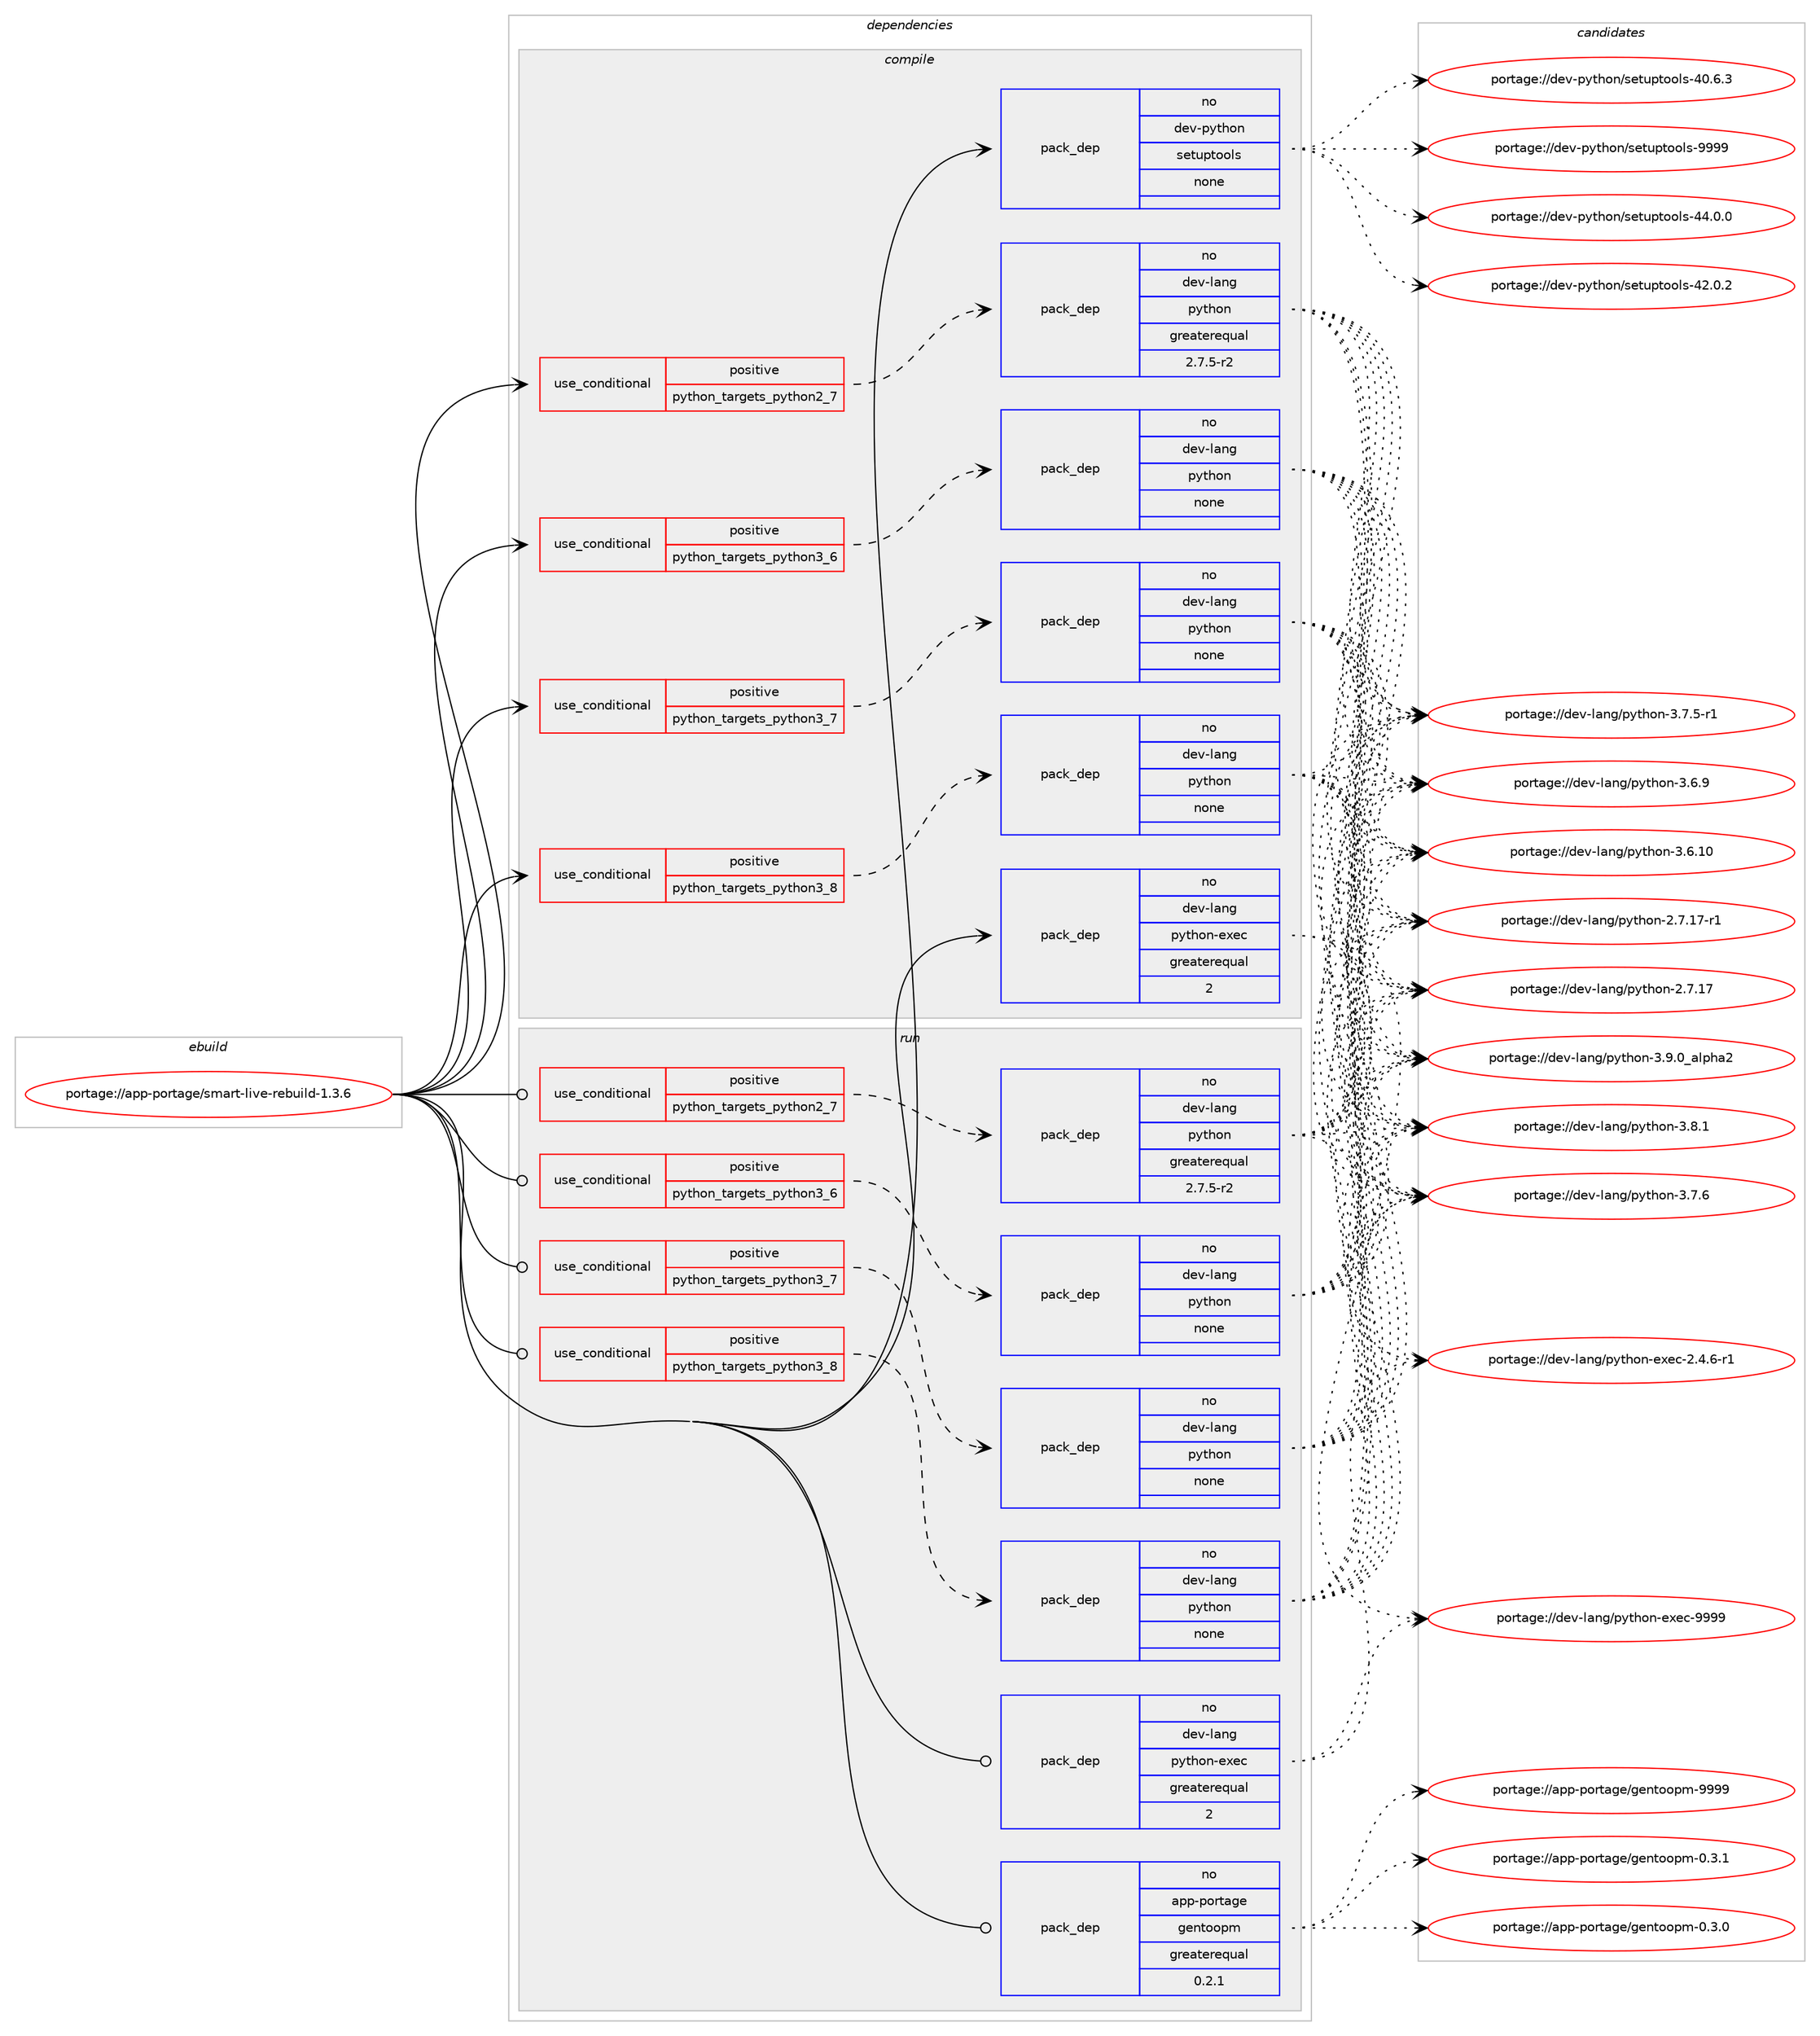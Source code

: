 digraph prolog {

# *************
# Graph options
# *************

newrank=true;
concentrate=true;
compound=true;
graph [rankdir=LR,fontname=Helvetica,fontsize=10,ranksep=1.5];#, ranksep=2.5, nodesep=0.2];
edge  [arrowhead=vee];
node  [fontname=Helvetica,fontsize=10];

# **********
# The ebuild
# **********

subgraph cluster_leftcol {
color=gray;
label=<<i>ebuild</i>>;
id [label="portage://app-portage/smart-live-rebuild-1.3.6", color=red, width=4, href="../app-portage/smart-live-rebuild-1.3.6.svg"];
}

# ****************
# The dependencies
# ****************

subgraph cluster_midcol {
color=gray;
label=<<i>dependencies</i>>;
subgraph cluster_compile {
fillcolor="#eeeeee";
style=filled;
label=<<i>compile</i>>;
subgraph cond140940 {
dependency600823 [label=<<TABLE BORDER="0" CELLBORDER="1" CELLSPACING="0" CELLPADDING="4"><TR><TD ROWSPAN="3" CELLPADDING="10">use_conditional</TD></TR><TR><TD>positive</TD></TR><TR><TD>python_targets_python2_7</TD></TR></TABLE>>, shape=none, color=red];
subgraph pack451865 {
dependency600824 [label=<<TABLE BORDER="0" CELLBORDER="1" CELLSPACING="0" CELLPADDING="4" WIDTH="220"><TR><TD ROWSPAN="6" CELLPADDING="30">pack_dep</TD></TR><TR><TD WIDTH="110">no</TD></TR><TR><TD>dev-lang</TD></TR><TR><TD>python</TD></TR><TR><TD>greaterequal</TD></TR><TR><TD>2.7.5-r2</TD></TR></TABLE>>, shape=none, color=blue];
}
dependency600823:e -> dependency600824:w [weight=20,style="dashed",arrowhead="vee"];
}
id:e -> dependency600823:w [weight=20,style="solid",arrowhead="vee"];
subgraph cond140941 {
dependency600825 [label=<<TABLE BORDER="0" CELLBORDER="1" CELLSPACING="0" CELLPADDING="4"><TR><TD ROWSPAN="3" CELLPADDING="10">use_conditional</TD></TR><TR><TD>positive</TD></TR><TR><TD>python_targets_python3_6</TD></TR></TABLE>>, shape=none, color=red];
subgraph pack451866 {
dependency600826 [label=<<TABLE BORDER="0" CELLBORDER="1" CELLSPACING="0" CELLPADDING="4" WIDTH="220"><TR><TD ROWSPAN="6" CELLPADDING="30">pack_dep</TD></TR><TR><TD WIDTH="110">no</TD></TR><TR><TD>dev-lang</TD></TR><TR><TD>python</TD></TR><TR><TD>none</TD></TR><TR><TD></TD></TR></TABLE>>, shape=none, color=blue];
}
dependency600825:e -> dependency600826:w [weight=20,style="dashed",arrowhead="vee"];
}
id:e -> dependency600825:w [weight=20,style="solid",arrowhead="vee"];
subgraph cond140942 {
dependency600827 [label=<<TABLE BORDER="0" CELLBORDER="1" CELLSPACING="0" CELLPADDING="4"><TR><TD ROWSPAN="3" CELLPADDING="10">use_conditional</TD></TR><TR><TD>positive</TD></TR><TR><TD>python_targets_python3_7</TD></TR></TABLE>>, shape=none, color=red];
subgraph pack451867 {
dependency600828 [label=<<TABLE BORDER="0" CELLBORDER="1" CELLSPACING="0" CELLPADDING="4" WIDTH="220"><TR><TD ROWSPAN="6" CELLPADDING="30">pack_dep</TD></TR><TR><TD WIDTH="110">no</TD></TR><TR><TD>dev-lang</TD></TR><TR><TD>python</TD></TR><TR><TD>none</TD></TR><TR><TD></TD></TR></TABLE>>, shape=none, color=blue];
}
dependency600827:e -> dependency600828:w [weight=20,style="dashed",arrowhead="vee"];
}
id:e -> dependency600827:w [weight=20,style="solid",arrowhead="vee"];
subgraph cond140943 {
dependency600829 [label=<<TABLE BORDER="0" CELLBORDER="1" CELLSPACING="0" CELLPADDING="4"><TR><TD ROWSPAN="3" CELLPADDING="10">use_conditional</TD></TR><TR><TD>positive</TD></TR><TR><TD>python_targets_python3_8</TD></TR></TABLE>>, shape=none, color=red];
subgraph pack451868 {
dependency600830 [label=<<TABLE BORDER="0" CELLBORDER="1" CELLSPACING="0" CELLPADDING="4" WIDTH="220"><TR><TD ROWSPAN="6" CELLPADDING="30">pack_dep</TD></TR><TR><TD WIDTH="110">no</TD></TR><TR><TD>dev-lang</TD></TR><TR><TD>python</TD></TR><TR><TD>none</TD></TR><TR><TD></TD></TR></TABLE>>, shape=none, color=blue];
}
dependency600829:e -> dependency600830:w [weight=20,style="dashed",arrowhead="vee"];
}
id:e -> dependency600829:w [weight=20,style="solid",arrowhead="vee"];
subgraph pack451869 {
dependency600831 [label=<<TABLE BORDER="0" CELLBORDER="1" CELLSPACING="0" CELLPADDING="4" WIDTH="220"><TR><TD ROWSPAN="6" CELLPADDING="30">pack_dep</TD></TR><TR><TD WIDTH="110">no</TD></TR><TR><TD>dev-lang</TD></TR><TR><TD>python-exec</TD></TR><TR><TD>greaterequal</TD></TR><TR><TD>2</TD></TR></TABLE>>, shape=none, color=blue];
}
id:e -> dependency600831:w [weight=20,style="solid",arrowhead="vee"];
subgraph pack451870 {
dependency600832 [label=<<TABLE BORDER="0" CELLBORDER="1" CELLSPACING="0" CELLPADDING="4" WIDTH="220"><TR><TD ROWSPAN="6" CELLPADDING="30">pack_dep</TD></TR><TR><TD WIDTH="110">no</TD></TR><TR><TD>dev-python</TD></TR><TR><TD>setuptools</TD></TR><TR><TD>none</TD></TR><TR><TD></TD></TR></TABLE>>, shape=none, color=blue];
}
id:e -> dependency600832:w [weight=20,style="solid",arrowhead="vee"];
}
subgraph cluster_compileandrun {
fillcolor="#eeeeee";
style=filled;
label=<<i>compile and run</i>>;
}
subgraph cluster_run {
fillcolor="#eeeeee";
style=filled;
label=<<i>run</i>>;
subgraph cond140944 {
dependency600833 [label=<<TABLE BORDER="0" CELLBORDER="1" CELLSPACING="0" CELLPADDING="4"><TR><TD ROWSPAN="3" CELLPADDING="10">use_conditional</TD></TR><TR><TD>positive</TD></TR><TR><TD>python_targets_python2_7</TD></TR></TABLE>>, shape=none, color=red];
subgraph pack451871 {
dependency600834 [label=<<TABLE BORDER="0" CELLBORDER="1" CELLSPACING="0" CELLPADDING="4" WIDTH="220"><TR><TD ROWSPAN="6" CELLPADDING="30">pack_dep</TD></TR><TR><TD WIDTH="110">no</TD></TR><TR><TD>dev-lang</TD></TR><TR><TD>python</TD></TR><TR><TD>greaterequal</TD></TR><TR><TD>2.7.5-r2</TD></TR></TABLE>>, shape=none, color=blue];
}
dependency600833:e -> dependency600834:w [weight=20,style="dashed",arrowhead="vee"];
}
id:e -> dependency600833:w [weight=20,style="solid",arrowhead="odot"];
subgraph cond140945 {
dependency600835 [label=<<TABLE BORDER="0" CELLBORDER="1" CELLSPACING="0" CELLPADDING="4"><TR><TD ROWSPAN="3" CELLPADDING="10">use_conditional</TD></TR><TR><TD>positive</TD></TR><TR><TD>python_targets_python3_6</TD></TR></TABLE>>, shape=none, color=red];
subgraph pack451872 {
dependency600836 [label=<<TABLE BORDER="0" CELLBORDER="1" CELLSPACING="0" CELLPADDING="4" WIDTH="220"><TR><TD ROWSPAN="6" CELLPADDING="30">pack_dep</TD></TR><TR><TD WIDTH="110">no</TD></TR><TR><TD>dev-lang</TD></TR><TR><TD>python</TD></TR><TR><TD>none</TD></TR><TR><TD></TD></TR></TABLE>>, shape=none, color=blue];
}
dependency600835:e -> dependency600836:w [weight=20,style="dashed",arrowhead="vee"];
}
id:e -> dependency600835:w [weight=20,style="solid",arrowhead="odot"];
subgraph cond140946 {
dependency600837 [label=<<TABLE BORDER="0" CELLBORDER="1" CELLSPACING="0" CELLPADDING="4"><TR><TD ROWSPAN="3" CELLPADDING="10">use_conditional</TD></TR><TR><TD>positive</TD></TR><TR><TD>python_targets_python3_7</TD></TR></TABLE>>, shape=none, color=red];
subgraph pack451873 {
dependency600838 [label=<<TABLE BORDER="0" CELLBORDER="1" CELLSPACING="0" CELLPADDING="4" WIDTH="220"><TR><TD ROWSPAN="6" CELLPADDING="30">pack_dep</TD></TR><TR><TD WIDTH="110">no</TD></TR><TR><TD>dev-lang</TD></TR><TR><TD>python</TD></TR><TR><TD>none</TD></TR><TR><TD></TD></TR></TABLE>>, shape=none, color=blue];
}
dependency600837:e -> dependency600838:w [weight=20,style="dashed",arrowhead="vee"];
}
id:e -> dependency600837:w [weight=20,style="solid",arrowhead="odot"];
subgraph cond140947 {
dependency600839 [label=<<TABLE BORDER="0" CELLBORDER="1" CELLSPACING="0" CELLPADDING="4"><TR><TD ROWSPAN="3" CELLPADDING="10">use_conditional</TD></TR><TR><TD>positive</TD></TR><TR><TD>python_targets_python3_8</TD></TR></TABLE>>, shape=none, color=red];
subgraph pack451874 {
dependency600840 [label=<<TABLE BORDER="0" CELLBORDER="1" CELLSPACING="0" CELLPADDING="4" WIDTH="220"><TR><TD ROWSPAN="6" CELLPADDING="30">pack_dep</TD></TR><TR><TD WIDTH="110">no</TD></TR><TR><TD>dev-lang</TD></TR><TR><TD>python</TD></TR><TR><TD>none</TD></TR><TR><TD></TD></TR></TABLE>>, shape=none, color=blue];
}
dependency600839:e -> dependency600840:w [weight=20,style="dashed",arrowhead="vee"];
}
id:e -> dependency600839:w [weight=20,style="solid",arrowhead="odot"];
subgraph pack451875 {
dependency600841 [label=<<TABLE BORDER="0" CELLBORDER="1" CELLSPACING="0" CELLPADDING="4" WIDTH="220"><TR><TD ROWSPAN="6" CELLPADDING="30">pack_dep</TD></TR><TR><TD WIDTH="110">no</TD></TR><TR><TD>app-portage</TD></TR><TR><TD>gentoopm</TD></TR><TR><TD>greaterequal</TD></TR><TR><TD>0.2.1</TD></TR></TABLE>>, shape=none, color=blue];
}
id:e -> dependency600841:w [weight=20,style="solid",arrowhead="odot"];
subgraph pack451876 {
dependency600842 [label=<<TABLE BORDER="0" CELLBORDER="1" CELLSPACING="0" CELLPADDING="4" WIDTH="220"><TR><TD ROWSPAN="6" CELLPADDING="30">pack_dep</TD></TR><TR><TD WIDTH="110">no</TD></TR><TR><TD>dev-lang</TD></TR><TR><TD>python-exec</TD></TR><TR><TD>greaterequal</TD></TR><TR><TD>2</TD></TR></TABLE>>, shape=none, color=blue];
}
id:e -> dependency600842:w [weight=20,style="solid",arrowhead="odot"];
}
}

# **************
# The candidates
# **************

subgraph cluster_choices {
rank=same;
color=gray;
label=<<i>candidates</i>>;

subgraph choice451865 {
color=black;
nodesep=1;
choice10010111845108971101034711212111610411111045514657464895971081121049750 [label="portage://dev-lang/python-3.9.0_alpha2", color=red, width=4,href="../dev-lang/python-3.9.0_alpha2.svg"];
choice100101118451089711010347112121116104111110455146564649 [label="portage://dev-lang/python-3.8.1", color=red, width=4,href="../dev-lang/python-3.8.1.svg"];
choice100101118451089711010347112121116104111110455146554654 [label="portage://dev-lang/python-3.7.6", color=red, width=4,href="../dev-lang/python-3.7.6.svg"];
choice1001011184510897110103471121211161041111104551465546534511449 [label="portage://dev-lang/python-3.7.5-r1", color=red, width=4,href="../dev-lang/python-3.7.5-r1.svg"];
choice100101118451089711010347112121116104111110455146544657 [label="portage://dev-lang/python-3.6.9", color=red, width=4,href="../dev-lang/python-3.6.9.svg"];
choice10010111845108971101034711212111610411111045514654464948 [label="portage://dev-lang/python-3.6.10", color=red, width=4,href="../dev-lang/python-3.6.10.svg"];
choice100101118451089711010347112121116104111110455046554649554511449 [label="portage://dev-lang/python-2.7.17-r1", color=red, width=4,href="../dev-lang/python-2.7.17-r1.svg"];
choice10010111845108971101034711212111610411111045504655464955 [label="portage://dev-lang/python-2.7.17", color=red, width=4,href="../dev-lang/python-2.7.17.svg"];
dependency600824:e -> choice10010111845108971101034711212111610411111045514657464895971081121049750:w [style=dotted,weight="100"];
dependency600824:e -> choice100101118451089711010347112121116104111110455146564649:w [style=dotted,weight="100"];
dependency600824:e -> choice100101118451089711010347112121116104111110455146554654:w [style=dotted,weight="100"];
dependency600824:e -> choice1001011184510897110103471121211161041111104551465546534511449:w [style=dotted,weight="100"];
dependency600824:e -> choice100101118451089711010347112121116104111110455146544657:w [style=dotted,weight="100"];
dependency600824:e -> choice10010111845108971101034711212111610411111045514654464948:w [style=dotted,weight="100"];
dependency600824:e -> choice100101118451089711010347112121116104111110455046554649554511449:w [style=dotted,weight="100"];
dependency600824:e -> choice10010111845108971101034711212111610411111045504655464955:w [style=dotted,weight="100"];
}
subgraph choice451866 {
color=black;
nodesep=1;
choice10010111845108971101034711212111610411111045514657464895971081121049750 [label="portage://dev-lang/python-3.9.0_alpha2", color=red, width=4,href="../dev-lang/python-3.9.0_alpha2.svg"];
choice100101118451089711010347112121116104111110455146564649 [label="portage://dev-lang/python-3.8.1", color=red, width=4,href="../dev-lang/python-3.8.1.svg"];
choice100101118451089711010347112121116104111110455146554654 [label="portage://dev-lang/python-3.7.6", color=red, width=4,href="../dev-lang/python-3.7.6.svg"];
choice1001011184510897110103471121211161041111104551465546534511449 [label="portage://dev-lang/python-3.7.5-r1", color=red, width=4,href="../dev-lang/python-3.7.5-r1.svg"];
choice100101118451089711010347112121116104111110455146544657 [label="portage://dev-lang/python-3.6.9", color=red, width=4,href="../dev-lang/python-3.6.9.svg"];
choice10010111845108971101034711212111610411111045514654464948 [label="portage://dev-lang/python-3.6.10", color=red, width=4,href="../dev-lang/python-3.6.10.svg"];
choice100101118451089711010347112121116104111110455046554649554511449 [label="portage://dev-lang/python-2.7.17-r1", color=red, width=4,href="../dev-lang/python-2.7.17-r1.svg"];
choice10010111845108971101034711212111610411111045504655464955 [label="portage://dev-lang/python-2.7.17", color=red, width=4,href="../dev-lang/python-2.7.17.svg"];
dependency600826:e -> choice10010111845108971101034711212111610411111045514657464895971081121049750:w [style=dotted,weight="100"];
dependency600826:e -> choice100101118451089711010347112121116104111110455146564649:w [style=dotted,weight="100"];
dependency600826:e -> choice100101118451089711010347112121116104111110455146554654:w [style=dotted,weight="100"];
dependency600826:e -> choice1001011184510897110103471121211161041111104551465546534511449:w [style=dotted,weight="100"];
dependency600826:e -> choice100101118451089711010347112121116104111110455146544657:w [style=dotted,weight="100"];
dependency600826:e -> choice10010111845108971101034711212111610411111045514654464948:w [style=dotted,weight="100"];
dependency600826:e -> choice100101118451089711010347112121116104111110455046554649554511449:w [style=dotted,weight="100"];
dependency600826:e -> choice10010111845108971101034711212111610411111045504655464955:w [style=dotted,weight="100"];
}
subgraph choice451867 {
color=black;
nodesep=1;
choice10010111845108971101034711212111610411111045514657464895971081121049750 [label="portage://dev-lang/python-3.9.0_alpha2", color=red, width=4,href="../dev-lang/python-3.9.0_alpha2.svg"];
choice100101118451089711010347112121116104111110455146564649 [label="portage://dev-lang/python-3.8.1", color=red, width=4,href="../dev-lang/python-3.8.1.svg"];
choice100101118451089711010347112121116104111110455146554654 [label="portage://dev-lang/python-3.7.6", color=red, width=4,href="../dev-lang/python-3.7.6.svg"];
choice1001011184510897110103471121211161041111104551465546534511449 [label="portage://dev-lang/python-3.7.5-r1", color=red, width=4,href="../dev-lang/python-3.7.5-r1.svg"];
choice100101118451089711010347112121116104111110455146544657 [label="portage://dev-lang/python-3.6.9", color=red, width=4,href="../dev-lang/python-3.6.9.svg"];
choice10010111845108971101034711212111610411111045514654464948 [label="portage://dev-lang/python-3.6.10", color=red, width=4,href="../dev-lang/python-3.6.10.svg"];
choice100101118451089711010347112121116104111110455046554649554511449 [label="portage://dev-lang/python-2.7.17-r1", color=red, width=4,href="../dev-lang/python-2.7.17-r1.svg"];
choice10010111845108971101034711212111610411111045504655464955 [label="portage://dev-lang/python-2.7.17", color=red, width=4,href="../dev-lang/python-2.7.17.svg"];
dependency600828:e -> choice10010111845108971101034711212111610411111045514657464895971081121049750:w [style=dotted,weight="100"];
dependency600828:e -> choice100101118451089711010347112121116104111110455146564649:w [style=dotted,weight="100"];
dependency600828:e -> choice100101118451089711010347112121116104111110455146554654:w [style=dotted,weight="100"];
dependency600828:e -> choice1001011184510897110103471121211161041111104551465546534511449:w [style=dotted,weight="100"];
dependency600828:e -> choice100101118451089711010347112121116104111110455146544657:w [style=dotted,weight="100"];
dependency600828:e -> choice10010111845108971101034711212111610411111045514654464948:w [style=dotted,weight="100"];
dependency600828:e -> choice100101118451089711010347112121116104111110455046554649554511449:w [style=dotted,weight="100"];
dependency600828:e -> choice10010111845108971101034711212111610411111045504655464955:w [style=dotted,weight="100"];
}
subgraph choice451868 {
color=black;
nodesep=1;
choice10010111845108971101034711212111610411111045514657464895971081121049750 [label="portage://dev-lang/python-3.9.0_alpha2", color=red, width=4,href="../dev-lang/python-3.9.0_alpha2.svg"];
choice100101118451089711010347112121116104111110455146564649 [label="portage://dev-lang/python-3.8.1", color=red, width=4,href="../dev-lang/python-3.8.1.svg"];
choice100101118451089711010347112121116104111110455146554654 [label="portage://dev-lang/python-3.7.6", color=red, width=4,href="../dev-lang/python-3.7.6.svg"];
choice1001011184510897110103471121211161041111104551465546534511449 [label="portage://dev-lang/python-3.7.5-r1", color=red, width=4,href="../dev-lang/python-3.7.5-r1.svg"];
choice100101118451089711010347112121116104111110455146544657 [label="portage://dev-lang/python-3.6.9", color=red, width=4,href="../dev-lang/python-3.6.9.svg"];
choice10010111845108971101034711212111610411111045514654464948 [label="portage://dev-lang/python-3.6.10", color=red, width=4,href="../dev-lang/python-3.6.10.svg"];
choice100101118451089711010347112121116104111110455046554649554511449 [label="portage://dev-lang/python-2.7.17-r1", color=red, width=4,href="../dev-lang/python-2.7.17-r1.svg"];
choice10010111845108971101034711212111610411111045504655464955 [label="portage://dev-lang/python-2.7.17", color=red, width=4,href="../dev-lang/python-2.7.17.svg"];
dependency600830:e -> choice10010111845108971101034711212111610411111045514657464895971081121049750:w [style=dotted,weight="100"];
dependency600830:e -> choice100101118451089711010347112121116104111110455146564649:w [style=dotted,weight="100"];
dependency600830:e -> choice100101118451089711010347112121116104111110455146554654:w [style=dotted,weight="100"];
dependency600830:e -> choice1001011184510897110103471121211161041111104551465546534511449:w [style=dotted,weight="100"];
dependency600830:e -> choice100101118451089711010347112121116104111110455146544657:w [style=dotted,weight="100"];
dependency600830:e -> choice10010111845108971101034711212111610411111045514654464948:w [style=dotted,weight="100"];
dependency600830:e -> choice100101118451089711010347112121116104111110455046554649554511449:w [style=dotted,weight="100"];
dependency600830:e -> choice10010111845108971101034711212111610411111045504655464955:w [style=dotted,weight="100"];
}
subgraph choice451869 {
color=black;
nodesep=1;
choice10010111845108971101034711212111610411111045101120101994557575757 [label="portage://dev-lang/python-exec-9999", color=red, width=4,href="../dev-lang/python-exec-9999.svg"];
choice10010111845108971101034711212111610411111045101120101994550465246544511449 [label="portage://dev-lang/python-exec-2.4.6-r1", color=red, width=4,href="../dev-lang/python-exec-2.4.6-r1.svg"];
dependency600831:e -> choice10010111845108971101034711212111610411111045101120101994557575757:w [style=dotted,weight="100"];
dependency600831:e -> choice10010111845108971101034711212111610411111045101120101994550465246544511449:w [style=dotted,weight="100"];
}
subgraph choice451870 {
color=black;
nodesep=1;
choice10010111845112121116104111110471151011161171121161111111081154557575757 [label="portage://dev-python/setuptools-9999", color=red, width=4,href="../dev-python/setuptools-9999.svg"];
choice100101118451121211161041111104711510111611711211611111110811545525246484648 [label="portage://dev-python/setuptools-44.0.0", color=red, width=4,href="../dev-python/setuptools-44.0.0.svg"];
choice100101118451121211161041111104711510111611711211611111110811545525046484650 [label="portage://dev-python/setuptools-42.0.2", color=red, width=4,href="../dev-python/setuptools-42.0.2.svg"];
choice100101118451121211161041111104711510111611711211611111110811545524846544651 [label="portage://dev-python/setuptools-40.6.3", color=red, width=4,href="../dev-python/setuptools-40.6.3.svg"];
dependency600832:e -> choice10010111845112121116104111110471151011161171121161111111081154557575757:w [style=dotted,weight="100"];
dependency600832:e -> choice100101118451121211161041111104711510111611711211611111110811545525246484648:w [style=dotted,weight="100"];
dependency600832:e -> choice100101118451121211161041111104711510111611711211611111110811545525046484650:w [style=dotted,weight="100"];
dependency600832:e -> choice100101118451121211161041111104711510111611711211611111110811545524846544651:w [style=dotted,weight="100"];
}
subgraph choice451871 {
color=black;
nodesep=1;
choice10010111845108971101034711212111610411111045514657464895971081121049750 [label="portage://dev-lang/python-3.9.0_alpha2", color=red, width=4,href="../dev-lang/python-3.9.0_alpha2.svg"];
choice100101118451089711010347112121116104111110455146564649 [label="portage://dev-lang/python-3.8.1", color=red, width=4,href="../dev-lang/python-3.8.1.svg"];
choice100101118451089711010347112121116104111110455146554654 [label="portage://dev-lang/python-3.7.6", color=red, width=4,href="../dev-lang/python-3.7.6.svg"];
choice1001011184510897110103471121211161041111104551465546534511449 [label="portage://dev-lang/python-3.7.5-r1", color=red, width=4,href="../dev-lang/python-3.7.5-r1.svg"];
choice100101118451089711010347112121116104111110455146544657 [label="portage://dev-lang/python-3.6.9", color=red, width=4,href="../dev-lang/python-3.6.9.svg"];
choice10010111845108971101034711212111610411111045514654464948 [label="portage://dev-lang/python-3.6.10", color=red, width=4,href="../dev-lang/python-3.6.10.svg"];
choice100101118451089711010347112121116104111110455046554649554511449 [label="portage://dev-lang/python-2.7.17-r1", color=red, width=4,href="../dev-lang/python-2.7.17-r1.svg"];
choice10010111845108971101034711212111610411111045504655464955 [label="portage://dev-lang/python-2.7.17", color=red, width=4,href="../dev-lang/python-2.7.17.svg"];
dependency600834:e -> choice10010111845108971101034711212111610411111045514657464895971081121049750:w [style=dotted,weight="100"];
dependency600834:e -> choice100101118451089711010347112121116104111110455146564649:w [style=dotted,weight="100"];
dependency600834:e -> choice100101118451089711010347112121116104111110455146554654:w [style=dotted,weight="100"];
dependency600834:e -> choice1001011184510897110103471121211161041111104551465546534511449:w [style=dotted,weight="100"];
dependency600834:e -> choice100101118451089711010347112121116104111110455146544657:w [style=dotted,weight="100"];
dependency600834:e -> choice10010111845108971101034711212111610411111045514654464948:w [style=dotted,weight="100"];
dependency600834:e -> choice100101118451089711010347112121116104111110455046554649554511449:w [style=dotted,weight="100"];
dependency600834:e -> choice10010111845108971101034711212111610411111045504655464955:w [style=dotted,weight="100"];
}
subgraph choice451872 {
color=black;
nodesep=1;
choice10010111845108971101034711212111610411111045514657464895971081121049750 [label="portage://dev-lang/python-3.9.0_alpha2", color=red, width=4,href="../dev-lang/python-3.9.0_alpha2.svg"];
choice100101118451089711010347112121116104111110455146564649 [label="portage://dev-lang/python-3.8.1", color=red, width=4,href="../dev-lang/python-3.8.1.svg"];
choice100101118451089711010347112121116104111110455146554654 [label="portage://dev-lang/python-3.7.6", color=red, width=4,href="../dev-lang/python-3.7.6.svg"];
choice1001011184510897110103471121211161041111104551465546534511449 [label="portage://dev-lang/python-3.7.5-r1", color=red, width=4,href="../dev-lang/python-3.7.5-r1.svg"];
choice100101118451089711010347112121116104111110455146544657 [label="portage://dev-lang/python-3.6.9", color=red, width=4,href="../dev-lang/python-3.6.9.svg"];
choice10010111845108971101034711212111610411111045514654464948 [label="portage://dev-lang/python-3.6.10", color=red, width=4,href="../dev-lang/python-3.6.10.svg"];
choice100101118451089711010347112121116104111110455046554649554511449 [label="portage://dev-lang/python-2.7.17-r1", color=red, width=4,href="../dev-lang/python-2.7.17-r1.svg"];
choice10010111845108971101034711212111610411111045504655464955 [label="portage://dev-lang/python-2.7.17", color=red, width=4,href="../dev-lang/python-2.7.17.svg"];
dependency600836:e -> choice10010111845108971101034711212111610411111045514657464895971081121049750:w [style=dotted,weight="100"];
dependency600836:e -> choice100101118451089711010347112121116104111110455146564649:w [style=dotted,weight="100"];
dependency600836:e -> choice100101118451089711010347112121116104111110455146554654:w [style=dotted,weight="100"];
dependency600836:e -> choice1001011184510897110103471121211161041111104551465546534511449:w [style=dotted,weight="100"];
dependency600836:e -> choice100101118451089711010347112121116104111110455146544657:w [style=dotted,weight="100"];
dependency600836:e -> choice10010111845108971101034711212111610411111045514654464948:w [style=dotted,weight="100"];
dependency600836:e -> choice100101118451089711010347112121116104111110455046554649554511449:w [style=dotted,weight="100"];
dependency600836:e -> choice10010111845108971101034711212111610411111045504655464955:w [style=dotted,weight="100"];
}
subgraph choice451873 {
color=black;
nodesep=1;
choice10010111845108971101034711212111610411111045514657464895971081121049750 [label="portage://dev-lang/python-3.9.0_alpha2", color=red, width=4,href="../dev-lang/python-3.9.0_alpha2.svg"];
choice100101118451089711010347112121116104111110455146564649 [label="portage://dev-lang/python-3.8.1", color=red, width=4,href="../dev-lang/python-3.8.1.svg"];
choice100101118451089711010347112121116104111110455146554654 [label="portage://dev-lang/python-3.7.6", color=red, width=4,href="../dev-lang/python-3.7.6.svg"];
choice1001011184510897110103471121211161041111104551465546534511449 [label="portage://dev-lang/python-3.7.5-r1", color=red, width=4,href="../dev-lang/python-3.7.5-r1.svg"];
choice100101118451089711010347112121116104111110455146544657 [label="portage://dev-lang/python-3.6.9", color=red, width=4,href="../dev-lang/python-3.6.9.svg"];
choice10010111845108971101034711212111610411111045514654464948 [label="portage://dev-lang/python-3.6.10", color=red, width=4,href="../dev-lang/python-3.6.10.svg"];
choice100101118451089711010347112121116104111110455046554649554511449 [label="portage://dev-lang/python-2.7.17-r1", color=red, width=4,href="../dev-lang/python-2.7.17-r1.svg"];
choice10010111845108971101034711212111610411111045504655464955 [label="portage://dev-lang/python-2.7.17", color=red, width=4,href="../dev-lang/python-2.7.17.svg"];
dependency600838:e -> choice10010111845108971101034711212111610411111045514657464895971081121049750:w [style=dotted,weight="100"];
dependency600838:e -> choice100101118451089711010347112121116104111110455146564649:w [style=dotted,weight="100"];
dependency600838:e -> choice100101118451089711010347112121116104111110455146554654:w [style=dotted,weight="100"];
dependency600838:e -> choice1001011184510897110103471121211161041111104551465546534511449:w [style=dotted,weight="100"];
dependency600838:e -> choice100101118451089711010347112121116104111110455146544657:w [style=dotted,weight="100"];
dependency600838:e -> choice10010111845108971101034711212111610411111045514654464948:w [style=dotted,weight="100"];
dependency600838:e -> choice100101118451089711010347112121116104111110455046554649554511449:w [style=dotted,weight="100"];
dependency600838:e -> choice10010111845108971101034711212111610411111045504655464955:w [style=dotted,weight="100"];
}
subgraph choice451874 {
color=black;
nodesep=1;
choice10010111845108971101034711212111610411111045514657464895971081121049750 [label="portage://dev-lang/python-3.9.0_alpha2", color=red, width=4,href="../dev-lang/python-3.9.0_alpha2.svg"];
choice100101118451089711010347112121116104111110455146564649 [label="portage://dev-lang/python-3.8.1", color=red, width=4,href="../dev-lang/python-3.8.1.svg"];
choice100101118451089711010347112121116104111110455146554654 [label="portage://dev-lang/python-3.7.6", color=red, width=4,href="../dev-lang/python-3.7.6.svg"];
choice1001011184510897110103471121211161041111104551465546534511449 [label="portage://dev-lang/python-3.7.5-r1", color=red, width=4,href="../dev-lang/python-3.7.5-r1.svg"];
choice100101118451089711010347112121116104111110455146544657 [label="portage://dev-lang/python-3.6.9", color=red, width=4,href="../dev-lang/python-3.6.9.svg"];
choice10010111845108971101034711212111610411111045514654464948 [label="portage://dev-lang/python-3.6.10", color=red, width=4,href="../dev-lang/python-3.6.10.svg"];
choice100101118451089711010347112121116104111110455046554649554511449 [label="portage://dev-lang/python-2.7.17-r1", color=red, width=4,href="../dev-lang/python-2.7.17-r1.svg"];
choice10010111845108971101034711212111610411111045504655464955 [label="portage://dev-lang/python-2.7.17", color=red, width=4,href="../dev-lang/python-2.7.17.svg"];
dependency600840:e -> choice10010111845108971101034711212111610411111045514657464895971081121049750:w [style=dotted,weight="100"];
dependency600840:e -> choice100101118451089711010347112121116104111110455146564649:w [style=dotted,weight="100"];
dependency600840:e -> choice100101118451089711010347112121116104111110455146554654:w [style=dotted,weight="100"];
dependency600840:e -> choice1001011184510897110103471121211161041111104551465546534511449:w [style=dotted,weight="100"];
dependency600840:e -> choice100101118451089711010347112121116104111110455146544657:w [style=dotted,weight="100"];
dependency600840:e -> choice10010111845108971101034711212111610411111045514654464948:w [style=dotted,weight="100"];
dependency600840:e -> choice100101118451089711010347112121116104111110455046554649554511449:w [style=dotted,weight="100"];
dependency600840:e -> choice10010111845108971101034711212111610411111045504655464955:w [style=dotted,weight="100"];
}
subgraph choice451875 {
color=black;
nodesep=1;
choice971121124511211111411697103101471031011101161111111121094557575757 [label="portage://app-portage/gentoopm-9999", color=red, width=4,href="../app-portage/gentoopm-9999.svg"];
choice97112112451121111141169710310147103101110116111111112109454846514649 [label="portage://app-portage/gentoopm-0.3.1", color=red, width=4,href="../app-portage/gentoopm-0.3.1.svg"];
choice97112112451121111141169710310147103101110116111111112109454846514648 [label="portage://app-portage/gentoopm-0.3.0", color=red, width=4,href="../app-portage/gentoopm-0.3.0.svg"];
dependency600841:e -> choice971121124511211111411697103101471031011101161111111121094557575757:w [style=dotted,weight="100"];
dependency600841:e -> choice97112112451121111141169710310147103101110116111111112109454846514649:w [style=dotted,weight="100"];
dependency600841:e -> choice97112112451121111141169710310147103101110116111111112109454846514648:w [style=dotted,weight="100"];
}
subgraph choice451876 {
color=black;
nodesep=1;
choice10010111845108971101034711212111610411111045101120101994557575757 [label="portage://dev-lang/python-exec-9999", color=red, width=4,href="../dev-lang/python-exec-9999.svg"];
choice10010111845108971101034711212111610411111045101120101994550465246544511449 [label="portage://dev-lang/python-exec-2.4.6-r1", color=red, width=4,href="../dev-lang/python-exec-2.4.6-r1.svg"];
dependency600842:e -> choice10010111845108971101034711212111610411111045101120101994557575757:w [style=dotted,weight="100"];
dependency600842:e -> choice10010111845108971101034711212111610411111045101120101994550465246544511449:w [style=dotted,weight="100"];
}
}

}
